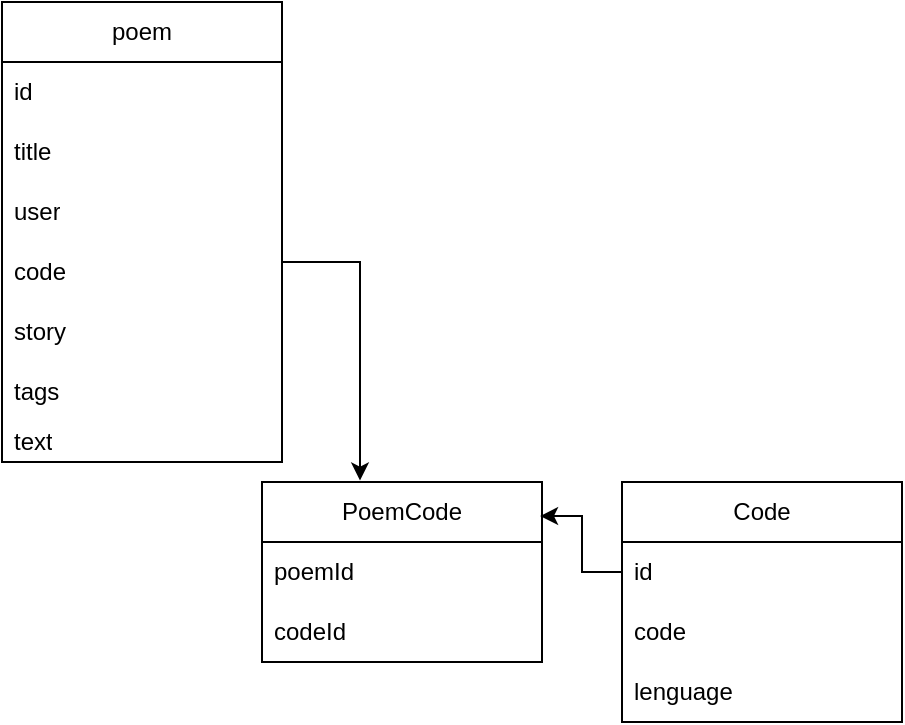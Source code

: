 <mxfile version="24.6.4" type="github">
  <diagram name="Página-1" id="OV9ODhNinOtaRQBBTTQM">
    <mxGraphModel dx="1434" dy="786" grid="1" gridSize="10" guides="1" tooltips="1" connect="1" arrows="1" fold="1" page="1" pageScale="1" pageWidth="827" pageHeight="1169" math="0" shadow="0">
      <root>
        <mxCell id="0" />
        <mxCell id="1" parent="0" />
        <object label="poem" id="Kp_UbcGyqBDmEeob_SjU-1">
          <mxCell style="swimlane;fontStyle=0;childLayout=stackLayout;horizontal=1;startSize=30;horizontalStack=0;resizeParent=1;resizeParentMax=0;resizeLast=0;collapsible=1;marginBottom=0;whiteSpace=wrap;html=1;" parent="1" vertex="1">
            <mxGeometry x="300" y="170" width="140" height="230" as="geometry">
              <mxRectangle x="300" y="170" width="70" height="30" as="alternateBounds" />
            </mxGeometry>
          </mxCell>
        </object>
        <object label="id" user="" id="Kp_UbcGyqBDmEeob_SjU-2">
          <mxCell style="text;strokeColor=none;fillColor=none;align=left;verticalAlign=middle;spacingLeft=4;spacingRight=4;overflow=hidden;points=[[0,0.5],[1,0.5]];portConstraint=eastwest;rotatable=0;whiteSpace=wrap;html=1;" parent="Kp_UbcGyqBDmEeob_SjU-1" vertex="1">
            <mxGeometry y="30" width="140" height="30" as="geometry" />
          </mxCell>
        </object>
        <mxCell id="Kp_UbcGyqBDmEeob_SjU-3" value="title" style="text;strokeColor=none;fillColor=none;align=left;verticalAlign=middle;spacingLeft=4;spacingRight=4;overflow=hidden;points=[[0,0.5],[1,0.5]];portConstraint=eastwest;rotatable=0;whiteSpace=wrap;html=1;" parent="Kp_UbcGyqBDmEeob_SjU-1" vertex="1">
          <mxGeometry y="60" width="140" height="30" as="geometry" />
        </mxCell>
        <object label="user" user="" id="0ZzSyuKhfhbkpN4F2lyB-22">
          <mxCell style="text;strokeColor=none;fillColor=none;align=left;verticalAlign=middle;spacingLeft=4;spacingRight=4;overflow=hidden;points=[[0,0.5],[1,0.5]];portConstraint=eastwest;rotatable=0;whiteSpace=wrap;html=1;" vertex="1" parent="Kp_UbcGyqBDmEeob_SjU-1">
            <mxGeometry y="90" width="140" height="30" as="geometry" />
          </mxCell>
        </object>
        <object label="code" user="" id="0ZzSyuKhfhbkpN4F2lyB-24">
          <mxCell style="text;strokeColor=none;fillColor=none;align=left;verticalAlign=middle;spacingLeft=4;spacingRight=4;overflow=hidden;points=[[0,0.5],[1,0.5]];portConstraint=eastwest;rotatable=0;whiteSpace=wrap;html=1;" vertex="1" parent="Kp_UbcGyqBDmEeob_SjU-1">
            <mxGeometry y="120" width="140" height="30" as="geometry" />
          </mxCell>
        </object>
        <object label="story" user="" id="0ZzSyuKhfhbkpN4F2lyB-25">
          <mxCell style="text;strokeColor=none;fillColor=none;align=left;verticalAlign=middle;spacingLeft=4;spacingRight=4;overflow=hidden;points=[[0,0.5],[1,0.5]];portConstraint=eastwest;rotatable=0;whiteSpace=wrap;html=1;" vertex="1" parent="Kp_UbcGyqBDmEeob_SjU-1">
            <mxGeometry y="150" width="140" height="30" as="geometry" />
          </mxCell>
        </object>
        <object label="tags" user="" id="0ZzSyuKhfhbkpN4F2lyB-23">
          <mxCell style="text;strokeColor=none;fillColor=none;align=left;verticalAlign=middle;spacingLeft=4;spacingRight=4;overflow=hidden;points=[[0,0.5],[1,0.5]];portConstraint=eastwest;rotatable=0;whiteSpace=wrap;html=1;" vertex="1" parent="Kp_UbcGyqBDmEeob_SjU-1">
            <mxGeometry y="180" width="140" height="30" as="geometry" />
          </mxCell>
        </object>
        <mxCell id="Kp_UbcGyqBDmEeob_SjU-4" value="text" style="text;strokeColor=none;fillColor=none;align=left;verticalAlign=middle;spacingLeft=4;spacingRight=4;overflow=hidden;points=[[0,0.5],[1,0.5]];portConstraint=eastwest;rotatable=0;whiteSpace=wrap;html=1;" parent="Kp_UbcGyqBDmEeob_SjU-1" vertex="1">
          <mxGeometry y="210" width="140" height="20" as="geometry" />
        </mxCell>
        <mxCell id="0ZzSyuKhfhbkpN4F2lyB-27" value="Code" style="swimlane;fontStyle=0;childLayout=stackLayout;horizontal=1;startSize=30;horizontalStack=0;resizeParent=1;resizeParentMax=0;resizeLast=0;collapsible=1;marginBottom=0;whiteSpace=wrap;html=1;" vertex="1" parent="1">
          <mxGeometry x="610" y="410" width="140" height="120" as="geometry" />
        </mxCell>
        <mxCell id="0ZzSyuKhfhbkpN4F2lyB-28" value="id" style="text;strokeColor=none;fillColor=none;align=left;verticalAlign=middle;spacingLeft=4;spacingRight=4;overflow=hidden;points=[[0,0.5],[1,0.5]];portConstraint=eastwest;rotatable=0;whiteSpace=wrap;html=1;" vertex="1" parent="0ZzSyuKhfhbkpN4F2lyB-27">
          <mxGeometry y="30" width="140" height="30" as="geometry" />
        </mxCell>
        <mxCell id="0ZzSyuKhfhbkpN4F2lyB-36" value="code" style="text;strokeColor=none;fillColor=none;align=left;verticalAlign=middle;spacingLeft=4;spacingRight=4;overflow=hidden;points=[[0,0.5],[1,0.5]];portConstraint=eastwest;rotatable=0;whiteSpace=wrap;html=1;" vertex="1" parent="0ZzSyuKhfhbkpN4F2lyB-27">
          <mxGeometry y="60" width="140" height="30" as="geometry" />
        </mxCell>
        <mxCell id="0ZzSyuKhfhbkpN4F2lyB-29" value="lenguage" style="text;strokeColor=none;fillColor=none;align=left;verticalAlign=middle;spacingLeft=4;spacingRight=4;overflow=hidden;points=[[0,0.5],[1,0.5]];portConstraint=eastwest;rotatable=0;whiteSpace=wrap;html=1;" vertex="1" parent="0ZzSyuKhfhbkpN4F2lyB-27">
          <mxGeometry y="90" width="140" height="30" as="geometry" />
        </mxCell>
        <mxCell id="0ZzSyuKhfhbkpN4F2lyB-32" value="PoemCode" style="swimlane;fontStyle=0;childLayout=stackLayout;horizontal=1;startSize=30;horizontalStack=0;resizeParent=1;resizeParentMax=0;resizeLast=0;collapsible=1;marginBottom=0;whiteSpace=wrap;html=1;" vertex="1" parent="1">
          <mxGeometry x="430" y="410" width="140" height="90" as="geometry" />
        </mxCell>
        <mxCell id="0ZzSyuKhfhbkpN4F2lyB-33" value="poemId" style="text;strokeColor=none;fillColor=none;align=left;verticalAlign=middle;spacingLeft=4;spacingRight=4;overflow=hidden;points=[[0,0.5],[1,0.5]];portConstraint=eastwest;rotatable=0;whiteSpace=wrap;html=1;" vertex="1" parent="0ZzSyuKhfhbkpN4F2lyB-32">
          <mxGeometry y="30" width="140" height="30" as="geometry" />
        </mxCell>
        <mxCell id="0ZzSyuKhfhbkpN4F2lyB-34" value="codeId" style="text;strokeColor=none;fillColor=none;align=left;verticalAlign=middle;spacingLeft=4;spacingRight=4;overflow=hidden;points=[[0,0.5],[1,0.5]];portConstraint=eastwest;rotatable=0;whiteSpace=wrap;html=1;" vertex="1" parent="0ZzSyuKhfhbkpN4F2lyB-32">
          <mxGeometry y="60" width="140" height="30" as="geometry" />
        </mxCell>
        <mxCell id="0ZzSyuKhfhbkpN4F2lyB-26" style="edgeStyle=orthogonalEdgeStyle;rounded=0;orthogonalLoop=1;jettySize=auto;html=1;exitX=1;exitY=0.5;exitDx=0;exitDy=0;entryX=0.35;entryY=-0.008;entryDx=0;entryDy=0;entryPerimeter=0;" edge="1" parent="1" source="0ZzSyuKhfhbkpN4F2lyB-25" target="0ZzSyuKhfhbkpN4F2lyB-32">
          <mxGeometry relative="1" as="geometry">
            <mxPoint x="480" y="400" as="targetPoint" />
            <Array as="points">
              <mxPoint x="440" y="300" />
              <mxPoint x="479" y="300" />
            </Array>
          </mxGeometry>
        </mxCell>
        <mxCell id="0ZzSyuKhfhbkpN4F2lyB-39" style="edgeStyle=orthogonalEdgeStyle;rounded=0;orthogonalLoop=1;jettySize=auto;html=1;entryX=0.993;entryY=0.189;entryDx=0;entryDy=0;entryPerimeter=0;" edge="1" parent="1" source="0ZzSyuKhfhbkpN4F2lyB-28" target="0ZzSyuKhfhbkpN4F2lyB-32">
          <mxGeometry relative="1" as="geometry" />
        </mxCell>
      </root>
    </mxGraphModel>
  </diagram>
</mxfile>

